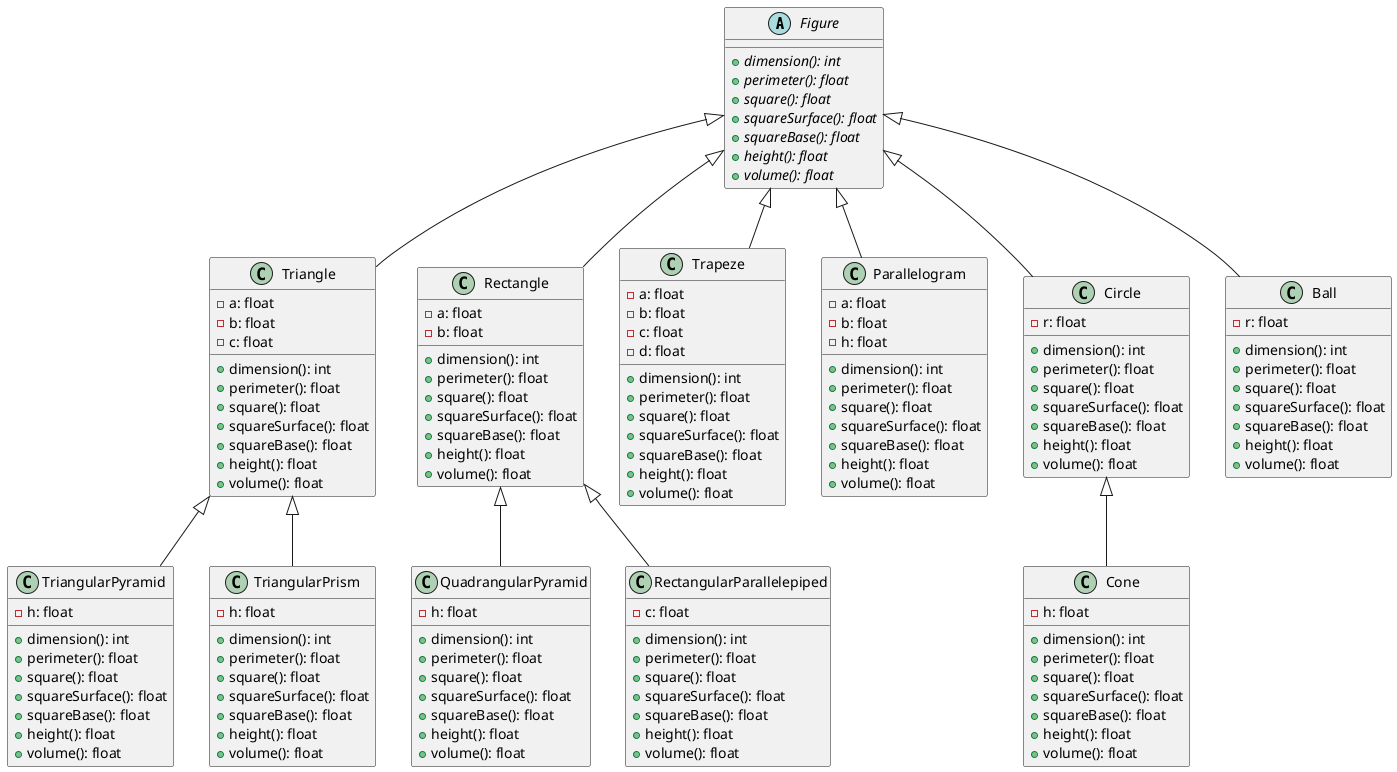 @startuml

abstract class Figure {
    + {abstract} dimension(): int
    + {abstract} perimeter(): float
    + {abstract} square(): float
    + {abstract} squareSurface(): float
    + {abstract} squareBase(): float
    + {abstract} height(): float
    + {abstract} volume(): float
}

class Triangle {
    - a: float
    - b: float
    - c: float
    + dimension(): int
    + perimeter(): float
    + square(): float
    + squareSurface(): float
    + squareBase(): float
    + height(): float
    + volume(): float
}

class Rectangle {
    - a: float
    - b: float
    + dimension(): int
    + perimeter(): float
    + square(): float
    + squareSurface(): float
    + squareBase(): float
    + height(): float
    + volume(): float
}

class Trapeze {
    - a: float
    - b: float
    - c: float
    - d: float
    + dimension(): int
    + perimeter(): float
    + square(): float
    + squareSurface(): float
    + squareBase(): float
    + height(): float
    + volume(): float
}

class Parallelogram {
    - a: float
    - b: float
    - h: float
    + dimension(): int
    + perimeter(): float
    + square(): float
    + squareSurface(): float
    + squareBase(): float
    + height(): float
    + volume(): float
}

class Circle {
    - r: float
    + dimension(): int
    + perimeter(): float
    + square(): float
    + squareSurface(): float
    + squareBase(): float
    + height(): float
    + volume(): float
}

class Ball {
    - r: float
    + dimension(): int
    + perimeter(): float
    + square(): float
    + squareSurface(): float
    + squareBase(): float
    + height(): float
    + volume(): float
}

class TriangularPyramid {
    - h: float
    + dimension(): int
    + perimeter(): float
    + square(): float
    + squareSurface(): float
    + squareBase(): float
    + height(): float
    + volume(): float
}

class QuadrangularPyramid {
    - h: float
    + dimension(): int
    + perimeter(): float
    + square(): float
    + squareSurface(): float
    + squareBase(): float
    + height(): float
    + volume(): float
}

class RectangularParallelepiped {
    - c: float
    + dimension(): int
    + perimeter(): float
    + square(): float
    + squareSurface(): float
    + squareBase(): float
    + height(): float
    + volume(): float
}

class Cone {
    - h: float
    + dimension(): int
    + perimeter(): float
    + square(): float
    + squareSurface(): float
    + squareBase(): float
    + height(): float
    + volume(): float
}

class TriangularPrism {
    - h: float
    + dimension(): int
    + perimeter(): float
    + square(): float
    + squareSurface(): float
    + squareBase(): float
    + height(): float
    + volume(): float
}

Figure <|-- Triangle
Figure <|-- Rectangle
Figure <|-- Trapeze
Figure <|-- Parallelogram
Figure <|-- Circle
Figure <|-- Ball
Triangle <|-- TriangularPyramid
Triangle <|-- TriangularPrism
Rectangle <|-- QuadrangularPyramid
Rectangle <|-- RectangularParallelepiped
Circle <|-- Cone

@enduml 
